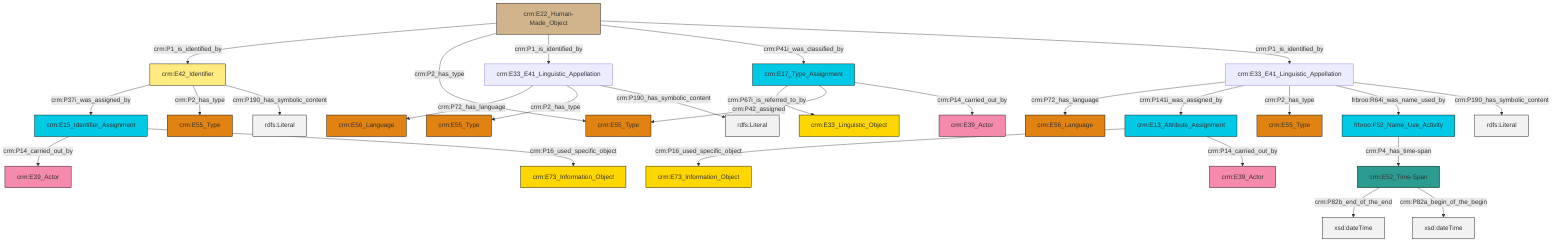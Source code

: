 graph TD
classDef Literal fill:#f2f2f2,stroke:#000000;
classDef CRM_Entity fill:#FFFFFF,stroke:#000000;
classDef Temporal_Entity fill:#00C9E6, stroke:#000000;
classDef Type fill:#E18312, stroke:#000000;
classDef Time-Span fill:#2C9C91, stroke:#000000;
classDef Appellation fill:#FFEB7F, stroke:#000000;
classDef Place fill:#008836, stroke:#000000;
classDef Persistent_Item fill:#B266B2, stroke:#000000;
classDef Conceptual_Object fill:#FFD700, stroke:#000000;
classDef Physical_Thing fill:#D2B48C, stroke:#000000;
classDef Actor fill:#f58aad, stroke:#000000;
classDef PC_Classes fill:#4ce600, stroke:#000000;
classDef Multi fill:#cccccc,stroke:#000000;

0["crm:E52_Time-Span"]:::Time-Span -->|crm:P82b_end_of_the_end| 1[xsd:dateTime]:::Literal
2["crm:E22_Human-Made_Object"]:::Physical_Thing -->|crm:P1_is_identified_by| 3["crm:E42_Identifier"]:::Appellation
2["crm:E22_Human-Made_Object"]:::Physical_Thing -->|crm:P2_has_type| 4["crm:E55_Type"]:::Type
5["crm:E33_E41_Linguistic_Appellation"]:::Default -->|crm:P72_has_language| 6["crm:E56_Language"]:::Type
13["frbroo:F52_Name_Use_Activity"]:::Temporal_Entity -->|crm:P4_has_time-span| 0["crm:E52_Time-Span"]:::Time-Span
17["crm:E33_E41_Linguistic_Appellation"]:::Default -->|crm:P72_has_language| 11["crm:E56_Language"]:::Type
3["crm:E42_Identifier"]:::Appellation -->|crm:P37i_was_assigned_by| 18["crm:E15_Identifier_Assignment"]:::Temporal_Entity
0["crm:E52_Time-Span"]:::Time-Span -->|crm:P82a_begin_of_the_begin| 19[xsd:dateTime]:::Literal
2["crm:E22_Human-Made_Object"]:::Physical_Thing -->|crm:P1_is_identified_by| 5["crm:E33_E41_Linguistic_Appellation"]:::Default
3["crm:E42_Identifier"]:::Appellation -->|crm:P2_has_type| 20["crm:E55_Type"]:::Type
5["crm:E33_E41_Linguistic_Appellation"]:::Default -->|crm:P2_has_type| 26["crm:E55_Type"]:::Type
17["crm:E33_E41_Linguistic_Appellation"]:::Default -->|crm:P141i_was_assigned_by| 31["crm:E13_Attribute_Assignment"]:::Temporal_Entity
18["crm:E15_Identifier_Assignment"]:::Temporal_Entity -->|crm:P14_carried_out_by| 24["crm:E39_Actor"]:::Actor
17["crm:E33_E41_Linguistic_Appellation"]:::Default -->|crm:P2_has_type| 15["crm:E55_Type"]:::Type
18["crm:E15_Identifier_Assignment"]:::Temporal_Entity -->|crm:P16_used_specific_object| 36["crm:E73_Information_Object"]:::Conceptual_Object
5["crm:E33_E41_Linguistic_Appellation"]:::Default -->|crm:P190_has_symbolic_content| 38[rdfs:Literal]:::Literal
31["crm:E13_Attribute_Assignment"]:::Temporal_Entity -->|crm:P16_used_specific_object| 32["crm:E73_Information_Object"]:::Conceptual_Object
2["crm:E22_Human-Made_Object"]:::Physical_Thing -->|crm:P41i_was_classified_by| 22["crm:E17_Type_Assignment"]:::Temporal_Entity
17["crm:E33_E41_Linguistic_Appellation"]:::Default -->|frbroo:R64i_was_name_used_by| 13["frbroo:F52_Name_Use_Activity"]:::Temporal_Entity
31["crm:E13_Attribute_Assignment"]:::Temporal_Entity -->|crm:P14_carried_out_by| 9["crm:E39_Actor"]:::Actor
22["crm:E17_Type_Assignment"]:::Temporal_Entity -->|crm:P67i_is_referred_to_by| 28["crm:E33_Linguistic_Object"]:::Conceptual_Object
22["crm:E17_Type_Assignment"]:::Temporal_Entity -->|crm:P42_assigned| 4["crm:E55_Type"]:::Type
3["crm:E42_Identifier"]:::Appellation -->|crm:P190_has_symbolic_content| 43[rdfs:Literal]:::Literal
22["crm:E17_Type_Assignment"]:::Temporal_Entity -->|crm:P14_carried_out_by| 34["crm:E39_Actor"]:::Actor
17["crm:E33_E41_Linguistic_Appellation"]:::Default -->|crm:P190_has_symbolic_content| 47[rdfs:Literal]:::Literal
2["crm:E22_Human-Made_Object"]:::Physical_Thing -->|crm:P1_is_identified_by| 17["crm:E33_E41_Linguistic_Appellation"]:::Default